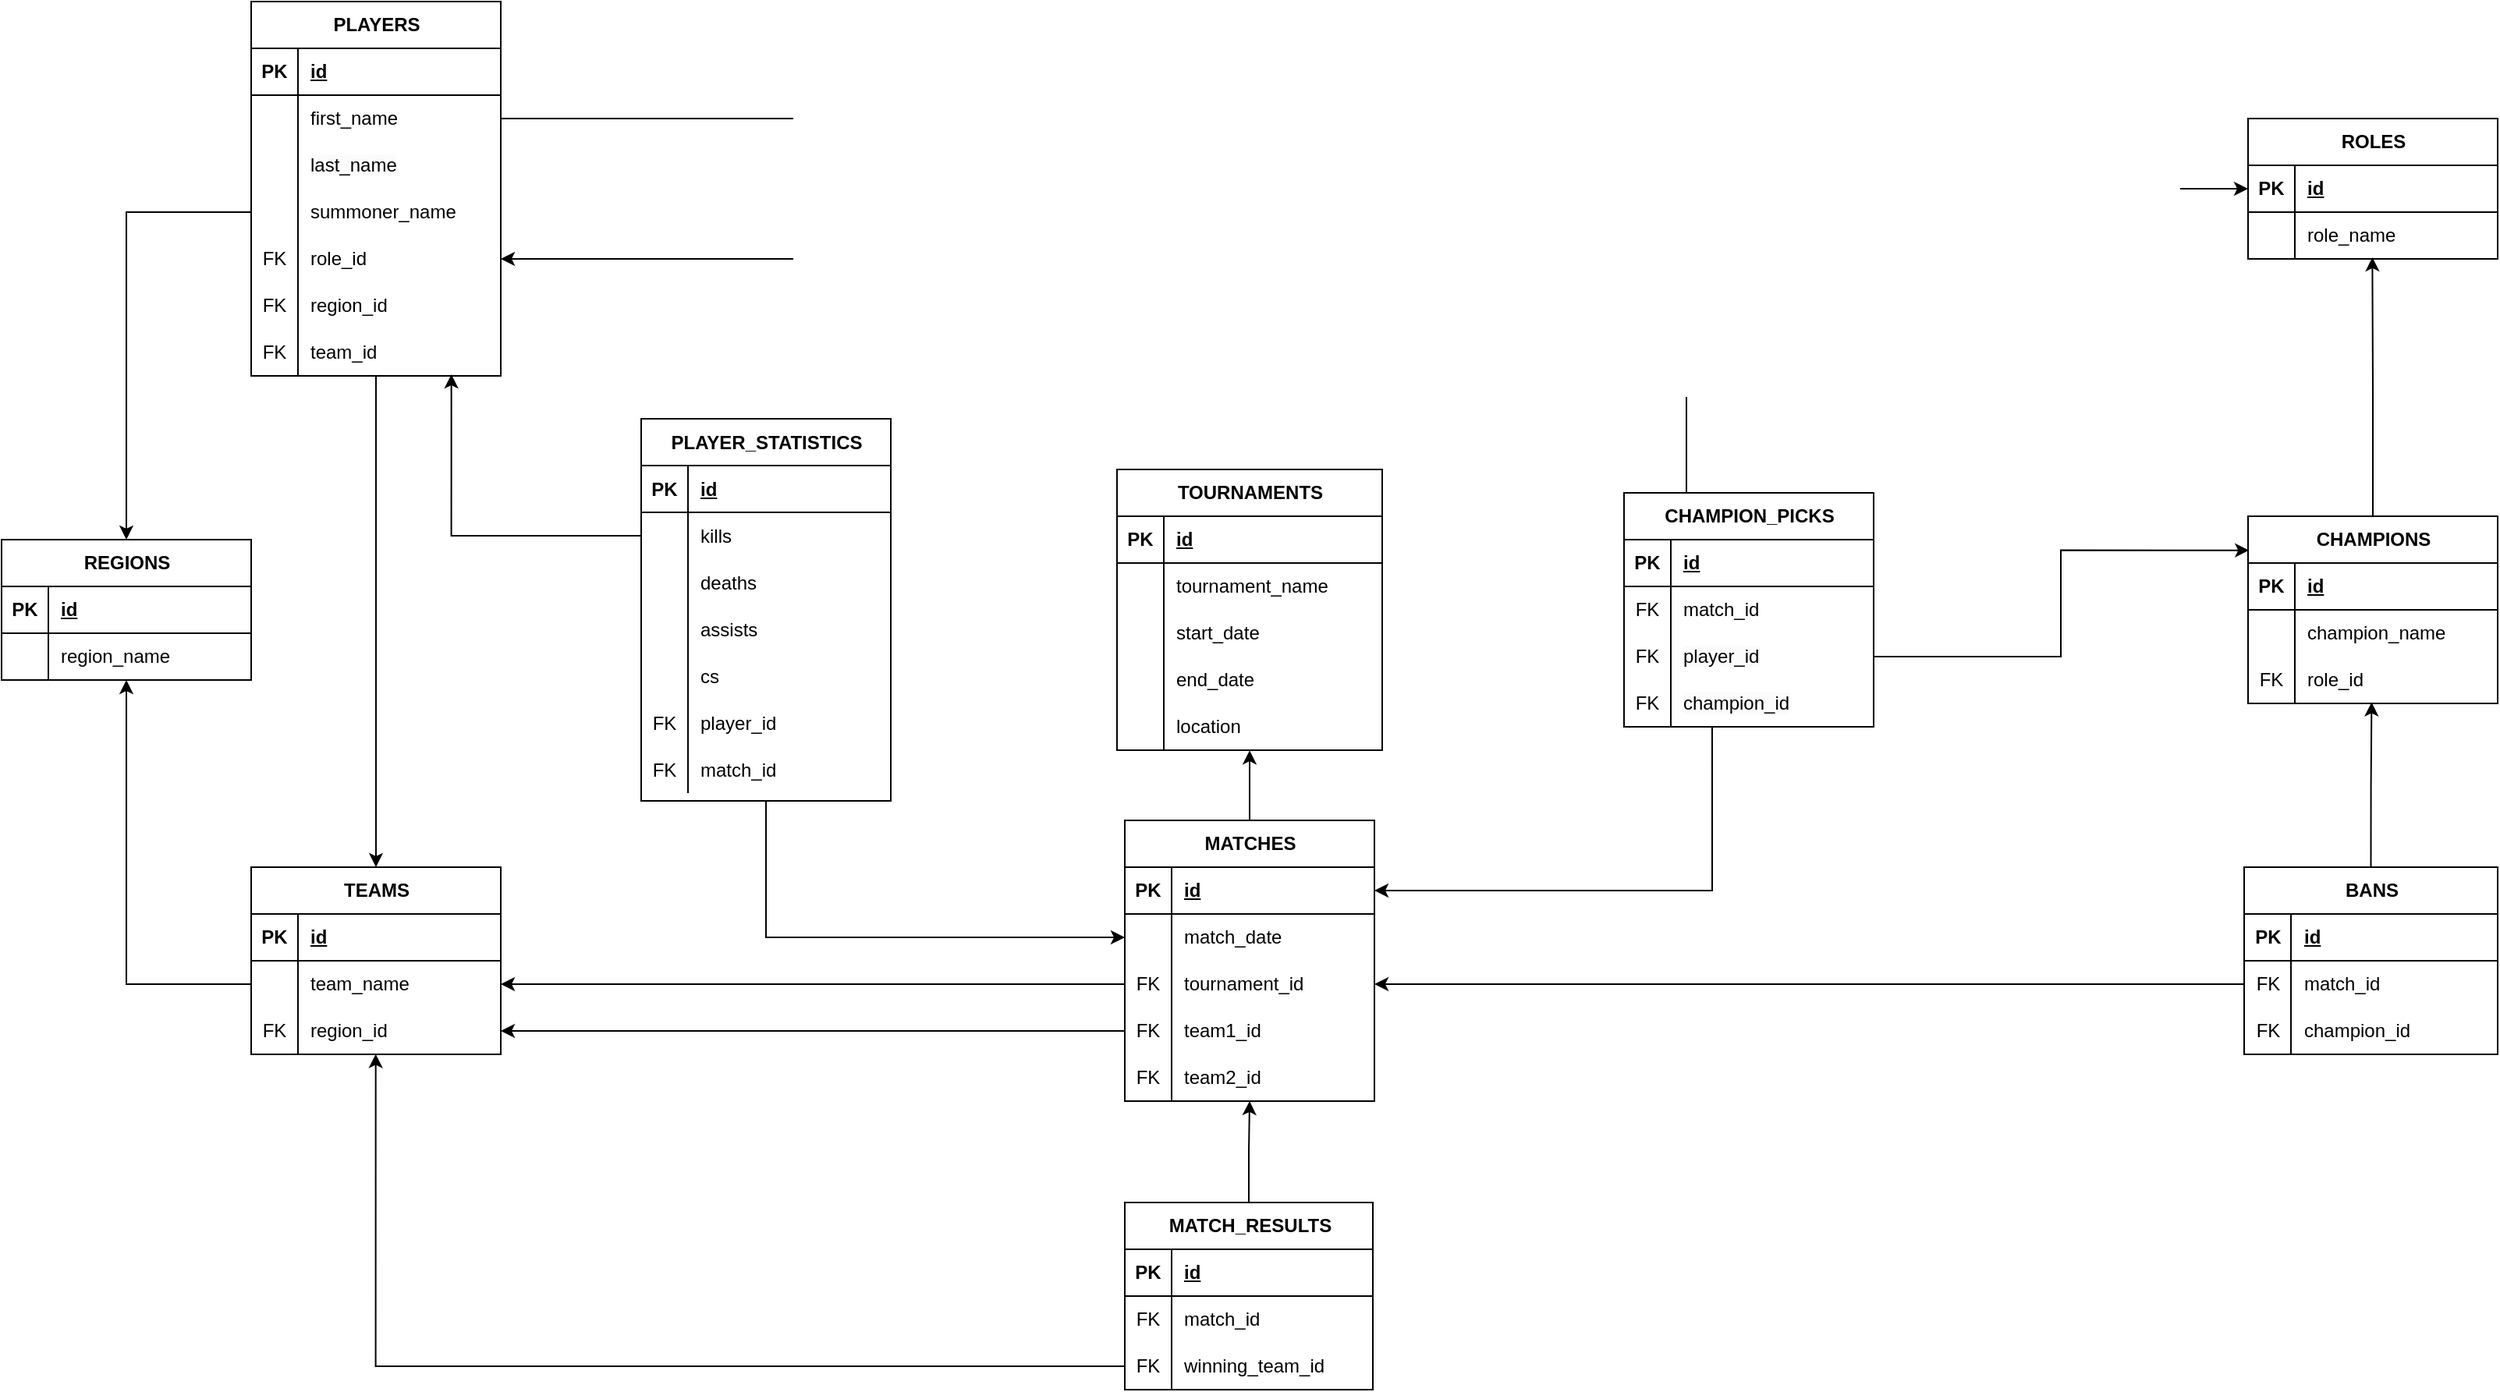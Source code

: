 <mxfile version="21.2.9" type="device">
  <diagram name="Page-1" id="AUbjxBH1onNNPFqOfO2X">
    <mxGraphModel dx="2483" dy="1061" grid="1" gridSize="10" guides="1" tooltips="1" connect="1" arrows="1" fold="1" page="1" pageScale="1" pageWidth="827" pageHeight="1169" math="0" shadow="0">
      <root>
        <mxCell id="0" />
        <mxCell id="1" parent="0" />
        <mxCell id="yuBzGMmvBg-UAy-q8jJ0-2" value="REGIONS" style="shape=table;startSize=30;container=1;collapsible=1;childLayout=tableLayout;fixedRows=1;rowLines=0;fontStyle=1;align=center;resizeLast=1;html=1;" parent="1" vertex="1">
          <mxGeometry x="-760" y="725" width="160" height="90" as="geometry" />
        </mxCell>
        <mxCell id="yuBzGMmvBg-UAy-q8jJ0-3" value="" style="shape=tableRow;horizontal=0;startSize=0;swimlaneHead=0;swimlaneBody=0;fillColor=none;collapsible=0;dropTarget=0;points=[[0,0.5],[1,0.5]];portConstraint=eastwest;top=0;left=0;right=0;bottom=1;" parent="yuBzGMmvBg-UAy-q8jJ0-2" vertex="1">
          <mxGeometry y="30" width="160" height="30" as="geometry" />
        </mxCell>
        <mxCell id="yuBzGMmvBg-UAy-q8jJ0-4" value="PK" style="shape=partialRectangle;connectable=0;fillColor=none;top=0;left=0;bottom=0;right=0;fontStyle=1;overflow=hidden;whiteSpace=wrap;html=1;" parent="yuBzGMmvBg-UAy-q8jJ0-3" vertex="1">
          <mxGeometry width="30" height="30" as="geometry">
            <mxRectangle width="30" height="30" as="alternateBounds" />
          </mxGeometry>
        </mxCell>
        <mxCell id="yuBzGMmvBg-UAy-q8jJ0-5" value="id" style="shape=partialRectangle;connectable=0;fillColor=none;top=0;left=0;bottom=0;right=0;align=left;spacingLeft=6;fontStyle=5;overflow=hidden;whiteSpace=wrap;html=1;" parent="yuBzGMmvBg-UAy-q8jJ0-3" vertex="1">
          <mxGeometry x="30" width="130" height="30" as="geometry">
            <mxRectangle width="130" height="30" as="alternateBounds" />
          </mxGeometry>
        </mxCell>
        <mxCell id="yuBzGMmvBg-UAy-q8jJ0-6" value="" style="shape=tableRow;horizontal=0;startSize=0;swimlaneHead=0;swimlaneBody=0;fillColor=none;collapsible=0;dropTarget=0;points=[[0,0.5],[1,0.5]];portConstraint=eastwest;top=0;left=0;right=0;bottom=0;" parent="yuBzGMmvBg-UAy-q8jJ0-2" vertex="1">
          <mxGeometry y="60" width="160" height="30" as="geometry" />
        </mxCell>
        <mxCell id="yuBzGMmvBg-UAy-q8jJ0-7" value="" style="shape=partialRectangle;connectable=0;fillColor=none;top=0;left=0;bottom=0;right=0;editable=1;overflow=hidden;whiteSpace=wrap;html=1;" parent="yuBzGMmvBg-UAy-q8jJ0-6" vertex="1">
          <mxGeometry width="30" height="30" as="geometry">
            <mxRectangle width="30" height="30" as="alternateBounds" />
          </mxGeometry>
        </mxCell>
        <mxCell id="yuBzGMmvBg-UAy-q8jJ0-8" value="region_name" style="shape=partialRectangle;connectable=0;fillColor=none;top=0;left=0;bottom=0;right=0;align=left;spacingLeft=6;overflow=hidden;whiteSpace=wrap;html=1;" parent="yuBzGMmvBg-UAy-q8jJ0-6" vertex="1">
          <mxGeometry x="30" width="130" height="30" as="geometry">
            <mxRectangle width="130" height="30" as="alternateBounds" />
          </mxGeometry>
        </mxCell>
        <mxCell id="yuBzGMmvBg-UAy-q8jJ0-15" value="TOURNAMENTS" style="shape=table;startSize=30;container=1;collapsible=1;childLayout=tableLayout;fixedRows=1;rowLines=0;fontStyle=1;align=center;resizeLast=1;html=1;" parent="1" vertex="1">
          <mxGeometry x="-45" y="680" width="170" height="180" as="geometry" />
        </mxCell>
        <mxCell id="yuBzGMmvBg-UAy-q8jJ0-16" value="" style="shape=tableRow;horizontal=0;startSize=0;swimlaneHead=0;swimlaneBody=0;fillColor=none;collapsible=0;dropTarget=0;points=[[0,0.5],[1,0.5]];portConstraint=eastwest;top=0;left=0;right=0;bottom=1;" parent="yuBzGMmvBg-UAy-q8jJ0-15" vertex="1">
          <mxGeometry y="30" width="170" height="30" as="geometry" />
        </mxCell>
        <mxCell id="yuBzGMmvBg-UAy-q8jJ0-17" value="PK" style="shape=partialRectangle;connectable=0;fillColor=none;top=0;left=0;bottom=0;right=0;fontStyle=1;overflow=hidden;whiteSpace=wrap;html=1;" parent="yuBzGMmvBg-UAy-q8jJ0-16" vertex="1">
          <mxGeometry width="30" height="30" as="geometry">
            <mxRectangle width="30" height="30" as="alternateBounds" />
          </mxGeometry>
        </mxCell>
        <mxCell id="yuBzGMmvBg-UAy-q8jJ0-18" value="id" style="shape=partialRectangle;connectable=0;fillColor=none;top=0;left=0;bottom=0;right=0;align=left;spacingLeft=6;fontStyle=5;overflow=hidden;whiteSpace=wrap;html=1;" parent="yuBzGMmvBg-UAy-q8jJ0-16" vertex="1">
          <mxGeometry x="30" width="140" height="30" as="geometry">
            <mxRectangle width="140" height="30" as="alternateBounds" />
          </mxGeometry>
        </mxCell>
        <mxCell id="yuBzGMmvBg-UAy-q8jJ0-19" value="" style="shape=tableRow;horizontal=0;startSize=0;swimlaneHead=0;swimlaneBody=0;fillColor=none;collapsible=0;dropTarget=0;points=[[0,0.5],[1,0.5]];portConstraint=eastwest;top=0;left=0;right=0;bottom=0;" parent="yuBzGMmvBg-UAy-q8jJ0-15" vertex="1">
          <mxGeometry y="60" width="170" height="30" as="geometry" />
        </mxCell>
        <mxCell id="yuBzGMmvBg-UAy-q8jJ0-20" value="" style="shape=partialRectangle;connectable=0;fillColor=none;top=0;left=0;bottom=0;right=0;editable=1;overflow=hidden;whiteSpace=wrap;html=1;" parent="yuBzGMmvBg-UAy-q8jJ0-19" vertex="1">
          <mxGeometry width="30" height="30" as="geometry">
            <mxRectangle width="30" height="30" as="alternateBounds" />
          </mxGeometry>
        </mxCell>
        <mxCell id="yuBzGMmvBg-UAy-q8jJ0-21" value="tournament_name" style="shape=partialRectangle;connectable=0;fillColor=none;top=0;left=0;bottom=0;right=0;align=left;spacingLeft=6;overflow=hidden;whiteSpace=wrap;html=1;" parent="yuBzGMmvBg-UAy-q8jJ0-19" vertex="1">
          <mxGeometry x="30" width="140" height="30" as="geometry">
            <mxRectangle width="140" height="30" as="alternateBounds" />
          </mxGeometry>
        </mxCell>
        <mxCell id="yuBzGMmvBg-UAy-q8jJ0-22" value="" style="shape=tableRow;horizontal=0;startSize=0;swimlaneHead=0;swimlaneBody=0;fillColor=none;collapsible=0;dropTarget=0;points=[[0,0.5],[1,0.5]];portConstraint=eastwest;top=0;left=0;right=0;bottom=0;" parent="yuBzGMmvBg-UAy-q8jJ0-15" vertex="1">
          <mxGeometry y="90" width="170" height="30" as="geometry" />
        </mxCell>
        <mxCell id="yuBzGMmvBg-UAy-q8jJ0-23" value="" style="shape=partialRectangle;connectable=0;fillColor=none;top=0;left=0;bottom=0;right=0;editable=1;overflow=hidden;whiteSpace=wrap;html=1;" parent="yuBzGMmvBg-UAy-q8jJ0-22" vertex="1">
          <mxGeometry width="30" height="30" as="geometry">
            <mxRectangle width="30" height="30" as="alternateBounds" />
          </mxGeometry>
        </mxCell>
        <mxCell id="yuBzGMmvBg-UAy-q8jJ0-24" value="start_date" style="shape=partialRectangle;connectable=0;fillColor=none;top=0;left=0;bottom=0;right=0;align=left;spacingLeft=6;overflow=hidden;whiteSpace=wrap;html=1;" parent="yuBzGMmvBg-UAy-q8jJ0-22" vertex="1">
          <mxGeometry x="30" width="140" height="30" as="geometry">
            <mxRectangle width="140" height="30" as="alternateBounds" />
          </mxGeometry>
        </mxCell>
        <mxCell id="yuBzGMmvBg-UAy-q8jJ0-25" value="" style="shape=tableRow;horizontal=0;startSize=0;swimlaneHead=0;swimlaneBody=0;fillColor=none;collapsible=0;dropTarget=0;points=[[0,0.5],[1,0.5]];portConstraint=eastwest;top=0;left=0;right=0;bottom=0;" parent="yuBzGMmvBg-UAy-q8jJ0-15" vertex="1">
          <mxGeometry y="120" width="170" height="30" as="geometry" />
        </mxCell>
        <mxCell id="yuBzGMmvBg-UAy-q8jJ0-26" value="" style="shape=partialRectangle;connectable=0;fillColor=none;top=0;left=0;bottom=0;right=0;editable=1;overflow=hidden;whiteSpace=wrap;html=1;" parent="yuBzGMmvBg-UAy-q8jJ0-25" vertex="1">
          <mxGeometry width="30" height="30" as="geometry">
            <mxRectangle width="30" height="30" as="alternateBounds" />
          </mxGeometry>
        </mxCell>
        <mxCell id="yuBzGMmvBg-UAy-q8jJ0-27" value="end_date" style="shape=partialRectangle;connectable=0;fillColor=none;top=0;left=0;bottom=0;right=0;align=left;spacingLeft=6;overflow=hidden;whiteSpace=wrap;html=1;" parent="yuBzGMmvBg-UAy-q8jJ0-25" vertex="1">
          <mxGeometry x="30" width="140" height="30" as="geometry">
            <mxRectangle width="140" height="30" as="alternateBounds" />
          </mxGeometry>
        </mxCell>
        <mxCell id="yuBzGMmvBg-UAy-q8jJ0-80" value="" style="shape=tableRow;horizontal=0;startSize=0;swimlaneHead=0;swimlaneBody=0;fillColor=none;collapsible=0;dropTarget=0;points=[[0,0.5],[1,0.5]];portConstraint=eastwest;top=0;left=0;right=0;bottom=0;" parent="yuBzGMmvBg-UAy-q8jJ0-15" vertex="1">
          <mxGeometry y="150" width="170" height="30" as="geometry" />
        </mxCell>
        <mxCell id="yuBzGMmvBg-UAy-q8jJ0-81" value="" style="shape=partialRectangle;connectable=0;fillColor=none;top=0;left=0;bottom=0;right=0;editable=1;overflow=hidden;whiteSpace=wrap;html=1;" parent="yuBzGMmvBg-UAy-q8jJ0-80" vertex="1">
          <mxGeometry width="30" height="30" as="geometry">
            <mxRectangle width="30" height="30" as="alternateBounds" />
          </mxGeometry>
        </mxCell>
        <mxCell id="yuBzGMmvBg-UAy-q8jJ0-82" value="location" style="shape=partialRectangle;connectable=0;fillColor=none;top=0;left=0;bottom=0;right=0;align=left;spacingLeft=6;overflow=hidden;whiteSpace=wrap;html=1;" parent="yuBzGMmvBg-UAy-q8jJ0-80" vertex="1">
          <mxGeometry x="30" width="140" height="30" as="geometry">
            <mxRectangle width="140" height="30" as="alternateBounds" />
          </mxGeometry>
        </mxCell>
        <mxCell id="yuBzGMmvBg-UAy-q8jJ0-96" value="ROLES" style="shape=table;startSize=30;container=1;collapsible=1;childLayout=tableLayout;fixedRows=1;rowLines=0;fontStyle=1;align=center;resizeLast=1;html=1;" parent="1" vertex="1">
          <mxGeometry x="680" y="455" width="160" height="90" as="geometry" />
        </mxCell>
        <mxCell id="yuBzGMmvBg-UAy-q8jJ0-97" value="" style="shape=tableRow;horizontal=0;startSize=0;swimlaneHead=0;swimlaneBody=0;fillColor=none;collapsible=0;dropTarget=0;points=[[0,0.5],[1,0.5]];portConstraint=eastwest;top=0;left=0;right=0;bottom=1;" parent="yuBzGMmvBg-UAy-q8jJ0-96" vertex="1">
          <mxGeometry y="30" width="160" height="30" as="geometry" />
        </mxCell>
        <mxCell id="yuBzGMmvBg-UAy-q8jJ0-98" value="PK" style="shape=partialRectangle;connectable=0;fillColor=none;top=0;left=0;bottom=0;right=0;fontStyle=1;overflow=hidden;whiteSpace=wrap;html=1;" parent="yuBzGMmvBg-UAy-q8jJ0-97" vertex="1">
          <mxGeometry width="30" height="30" as="geometry">
            <mxRectangle width="30" height="30" as="alternateBounds" />
          </mxGeometry>
        </mxCell>
        <mxCell id="yuBzGMmvBg-UAy-q8jJ0-99" value="id" style="shape=partialRectangle;connectable=0;fillColor=none;top=0;left=0;bottom=0;right=0;align=left;spacingLeft=6;fontStyle=5;overflow=hidden;whiteSpace=wrap;html=1;" parent="yuBzGMmvBg-UAy-q8jJ0-97" vertex="1">
          <mxGeometry x="30" width="130" height="30" as="geometry">
            <mxRectangle width="130" height="30" as="alternateBounds" />
          </mxGeometry>
        </mxCell>
        <mxCell id="yuBzGMmvBg-UAy-q8jJ0-100" value="" style="shape=tableRow;horizontal=0;startSize=0;swimlaneHead=0;swimlaneBody=0;fillColor=none;collapsible=0;dropTarget=0;points=[[0,0.5],[1,0.5]];portConstraint=eastwest;top=0;left=0;right=0;bottom=0;" parent="yuBzGMmvBg-UAy-q8jJ0-96" vertex="1">
          <mxGeometry y="60" width="160" height="30" as="geometry" />
        </mxCell>
        <mxCell id="yuBzGMmvBg-UAy-q8jJ0-101" value="" style="shape=partialRectangle;connectable=0;fillColor=none;top=0;left=0;bottom=0;right=0;editable=1;overflow=hidden;whiteSpace=wrap;html=1;" parent="yuBzGMmvBg-UAy-q8jJ0-100" vertex="1">
          <mxGeometry width="30" height="30" as="geometry">
            <mxRectangle width="30" height="30" as="alternateBounds" />
          </mxGeometry>
        </mxCell>
        <mxCell id="yuBzGMmvBg-UAy-q8jJ0-102" value="role_name" style="shape=partialRectangle;connectable=0;fillColor=none;top=0;left=0;bottom=0;right=0;align=left;spacingLeft=6;overflow=hidden;whiteSpace=wrap;html=1;" parent="yuBzGMmvBg-UAy-q8jJ0-100" vertex="1">
          <mxGeometry x="30" width="130" height="30" as="geometry">
            <mxRectangle width="130" height="30" as="alternateBounds" />
          </mxGeometry>
        </mxCell>
        <mxCell id="yuBzGMmvBg-UAy-q8jJ0-109" value="TEAMS" style="shape=table;startSize=30;container=1;collapsible=1;childLayout=tableLayout;fixedRows=1;rowLines=0;fontStyle=1;align=center;resizeLast=1;html=1;" parent="1" vertex="1">
          <mxGeometry x="-600" y="935" width="160" height="120" as="geometry" />
        </mxCell>
        <mxCell id="yuBzGMmvBg-UAy-q8jJ0-110" value="" style="shape=tableRow;horizontal=0;startSize=0;swimlaneHead=0;swimlaneBody=0;fillColor=none;collapsible=0;dropTarget=0;points=[[0,0.5],[1,0.5]];portConstraint=eastwest;top=0;left=0;right=0;bottom=1;" parent="yuBzGMmvBg-UAy-q8jJ0-109" vertex="1">
          <mxGeometry y="30" width="160" height="30" as="geometry" />
        </mxCell>
        <mxCell id="yuBzGMmvBg-UAy-q8jJ0-111" value="PK" style="shape=partialRectangle;connectable=0;fillColor=none;top=0;left=0;bottom=0;right=0;fontStyle=1;overflow=hidden;whiteSpace=wrap;html=1;" parent="yuBzGMmvBg-UAy-q8jJ0-110" vertex="1">
          <mxGeometry width="30" height="30" as="geometry">
            <mxRectangle width="30" height="30" as="alternateBounds" />
          </mxGeometry>
        </mxCell>
        <mxCell id="yuBzGMmvBg-UAy-q8jJ0-112" value="id" style="shape=partialRectangle;connectable=0;fillColor=none;top=0;left=0;bottom=0;right=0;align=left;spacingLeft=6;fontStyle=5;overflow=hidden;whiteSpace=wrap;html=1;" parent="yuBzGMmvBg-UAy-q8jJ0-110" vertex="1">
          <mxGeometry x="30" width="130" height="30" as="geometry">
            <mxRectangle width="130" height="30" as="alternateBounds" />
          </mxGeometry>
        </mxCell>
        <mxCell id="yuBzGMmvBg-UAy-q8jJ0-113" value="" style="shape=tableRow;horizontal=0;startSize=0;swimlaneHead=0;swimlaneBody=0;fillColor=none;collapsible=0;dropTarget=0;points=[[0,0.5],[1,0.5]];portConstraint=eastwest;top=0;left=0;right=0;bottom=0;" parent="yuBzGMmvBg-UAy-q8jJ0-109" vertex="1">
          <mxGeometry y="60" width="160" height="30" as="geometry" />
        </mxCell>
        <mxCell id="yuBzGMmvBg-UAy-q8jJ0-114" value="" style="shape=partialRectangle;connectable=0;fillColor=none;top=0;left=0;bottom=0;right=0;editable=1;overflow=hidden;whiteSpace=wrap;html=1;" parent="yuBzGMmvBg-UAy-q8jJ0-113" vertex="1">
          <mxGeometry width="30" height="30" as="geometry">
            <mxRectangle width="30" height="30" as="alternateBounds" />
          </mxGeometry>
        </mxCell>
        <mxCell id="yuBzGMmvBg-UAy-q8jJ0-115" value="team_name" style="shape=partialRectangle;connectable=0;fillColor=none;top=0;left=0;bottom=0;right=0;align=left;spacingLeft=6;overflow=hidden;whiteSpace=wrap;html=1;" parent="yuBzGMmvBg-UAy-q8jJ0-113" vertex="1">
          <mxGeometry x="30" width="130" height="30" as="geometry">
            <mxRectangle width="130" height="30" as="alternateBounds" />
          </mxGeometry>
        </mxCell>
        <mxCell id="yuBzGMmvBg-UAy-q8jJ0-116" value="" style="shape=tableRow;horizontal=0;startSize=0;swimlaneHead=0;swimlaneBody=0;fillColor=none;collapsible=0;dropTarget=0;points=[[0,0.5],[1,0.5]];portConstraint=eastwest;top=0;left=0;right=0;bottom=0;" parent="yuBzGMmvBg-UAy-q8jJ0-109" vertex="1">
          <mxGeometry y="90" width="160" height="30" as="geometry" />
        </mxCell>
        <mxCell id="yuBzGMmvBg-UAy-q8jJ0-117" value="FK" style="shape=partialRectangle;connectable=0;fillColor=none;top=0;left=0;bottom=0;right=0;editable=1;overflow=hidden;whiteSpace=wrap;html=1;" parent="yuBzGMmvBg-UAy-q8jJ0-116" vertex="1">
          <mxGeometry width="30" height="30" as="geometry">
            <mxRectangle width="30" height="30" as="alternateBounds" />
          </mxGeometry>
        </mxCell>
        <mxCell id="yuBzGMmvBg-UAy-q8jJ0-118" value="region_id" style="shape=partialRectangle;connectable=0;fillColor=none;top=0;left=0;bottom=0;right=0;align=left;spacingLeft=6;overflow=hidden;whiteSpace=wrap;html=1;" parent="yuBzGMmvBg-UAy-q8jJ0-116" vertex="1">
          <mxGeometry x="30" width="130" height="30" as="geometry">
            <mxRectangle width="130" height="30" as="alternateBounds" />
          </mxGeometry>
        </mxCell>
        <mxCell id="cZh4f0zUdOpUHVGnT7i0-29" style="edgeStyle=orthogonalEdgeStyle;rounded=0;orthogonalLoop=1;jettySize=auto;html=1;exitX=0.5;exitY=0;exitDx=0;exitDy=0;entryX=0.5;entryY=1.004;entryDx=0;entryDy=0;entryPerimeter=0;" edge="1" parent="1" source="yuBzGMmvBg-UAy-q8jJ0-122" target="yuBzGMmvBg-UAy-q8jJ0-80">
          <mxGeometry relative="1" as="geometry" />
        </mxCell>
        <mxCell id="yuBzGMmvBg-UAy-q8jJ0-122" value="MATCHES" style="shape=table;startSize=30;container=1;collapsible=1;childLayout=tableLayout;fixedRows=1;rowLines=0;fontStyle=1;align=center;resizeLast=1;html=1;" parent="1" vertex="1">
          <mxGeometry x="-40" y="905" width="160" height="180" as="geometry" />
        </mxCell>
        <mxCell id="yuBzGMmvBg-UAy-q8jJ0-123" value="" style="shape=tableRow;horizontal=0;startSize=0;swimlaneHead=0;swimlaneBody=0;fillColor=none;collapsible=0;dropTarget=0;points=[[0,0.5],[1,0.5]];portConstraint=eastwest;top=0;left=0;right=0;bottom=1;" parent="yuBzGMmvBg-UAy-q8jJ0-122" vertex="1">
          <mxGeometry y="30" width="160" height="30" as="geometry" />
        </mxCell>
        <mxCell id="yuBzGMmvBg-UAy-q8jJ0-124" value="PK" style="shape=partialRectangle;connectable=0;fillColor=none;top=0;left=0;bottom=0;right=0;fontStyle=1;overflow=hidden;whiteSpace=wrap;html=1;" parent="yuBzGMmvBg-UAy-q8jJ0-123" vertex="1">
          <mxGeometry width="30" height="30" as="geometry">
            <mxRectangle width="30" height="30" as="alternateBounds" />
          </mxGeometry>
        </mxCell>
        <mxCell id="yuBzGMmvBg-UAy-q8jJ0-125" value="id" style="shape=partialRectangle;connectable=0;fillColor=none;top=0;left=0;bottom=0;right=0;align=left;spacingLeft=6;fontStyle=5;overflow=hidden;whiteSpace=wrap;html=1;" parent="yuBzGMmvBg-UAy-q8jJ0-123" vertex="1">
          <mxGeometry x="30" width="130" height="30" as="geometry">
            <mxRectangle width="130" height="30" as="alternateBounds" />
          </mxGeometry>
        </mxCell>
        <mxCell id="yuBzGMmvBg-UAy-q8jJ0-126" value="" style="shape=tableRow;horizontal=0;startSize=0;swimlaneHead=0;swimlaneBody=0;fillColor=none;collapsible=0;dropTarget=0;points=[[0,0.5],[1,0.5]];portConstraint=eastwest;top=0;left=0;right=0;bottom=0;" parent="yuBzGMmvBg-UAy-q8jJ0-122" vertex="1">
          <mxGeometry y="60" width="160" height="30" as="geometry" />
        </mxCell>
        <mxCell id="yuBzGMmvBg-UAy-q8jJ0-127" value="" style="shape=partialRectangle;connectable=0;fillColor=none;top=0;left=0;bottom=0;right=0;editable=1;overflow=hidden;whiteSpace=wrap;html=1;" parent="yuBzGMmvBg-UAy-q8jJ0-126" vertex="1">
          <mxGeometry width="30" height="30" as="geometry">
            <mxRectangle width="30" height="30" as="alternateBounds" />
          </mxGeometry>
        </mxCell>
        <mxCell id="yuBzGMmvBg-UAy-q8jJ0-128" value="match_date" style="shape=partialRectangle;connectable=0;fillColor=none;top=0;left=0;bottom=0;right=0;align=left;spacingLeft=6;overflow=hidden;whiteSpace=wrap;html=1;" parent="yuBzGMmvBg-UAy-q8jJ0-126" vertex="1">
          <mxGeometry x="30" width="130" height="30" as="geometry">
            <mxRectangle width="130" height="30" as="alternateBounds" />
          </mxGeometry>
        </mxCell>
        <mxCell id="yuBzGMmvBg-UAy-q8jJ0-129" value="" style="shape=tableRow;horizontal=0;startSize=0;swimlaneHead=0;swimlaneBody=0;fillColor=none;collapsible=0;dropTarget=0;points=[[0,0.5],[1,0.5]];portConstraint=eastwest;top=0;left=0;right=0;bottom=0;" parent="yuBzGMmvBg-UAy-q8jJ0-122" vertex="1">
          <mxGeometry y="90" width="160" height="30" as="geometry" />
        </mxCell>
        <mxCell id="yuBzGMmvBg-UAy-q8jJ0-130" value="FK" style="shape=partialRectangle;connectable=0;fillColor=none;top=0;left=0;bottom=0;right=0;editable=1;overflow=hidden;whiteSpace=wrap;html=1;" parent="yuBzGMmvBg-UAy-q8jJ0-129" vertex="1">
          <mxGeometry width="30" height="30" as="geometry">
            <mxRectangle width="30" height="30" as="alternateBounds" />
          </mxGeometry>
        </mxCell>
        <mxCell id="yuBzGMmvBg-UAy-q8jJ0-131" value="tournament_id" style="shape=partialRectangle;connectable=0;fillColor=none;top=0;left=0;bottom=0;right=0;align=left;spacingLeft=6;overflow=hidden;whiteSpace=wrap;html=1;" parent="yuBzGMmvBg-UAy-q8jJ0-129" vertex="1">
          <mxGeometry x="30" width="130" height="30" as="geometry">
            <mxRectangle width="130" height="30" as="alternateBounds" />
          </mxGeometry>
        </mxCell>
        <mxCell id="yuBzGMmvBg-UAy-q8jJ0-132" value="" style="shape=tableRow;horizontal=0;startSize=0;swimlaneHead=0;swimlaneBody=0;fillColor=none;collapsible=0;dropTarget=0;points=[[0,0.5],[1,0.5]];portConstraint=eastwest;top=0;left=0;right=0;bottom=0;" parent="yuBzGMmvBg-UAy-q8jJ0-122" vertex="1">
          <mxGeometry y="120" width="160" height="30" as="geometry" />
        </mxCell>
        <mxCell id="yuBzGMmvBg-UAy-q8jJ0-133" value="FK" style="shape=partialRectangle;connectable=0;fillColor=none;top=0;left=0;bottom=0;right=0;editable=1;overflow=hidden;whiteSpace=wrap;html=1;" parent="yuBzGMmvBg-UAy-q8jJ0-132" vertex="1">
          <mxGeometry width="30" height="30" as="geometry">
            <mxRectangle width="30" height="30" as="alternateBounds" />
          </mxGeometry>
        </mxCell>
        <mxCell id="yuBzGMmvBg-UAy-q8jJ0-134" value="team1_id" style="shape=partialRectangle;connectable=0;fillColor=none;top=0;left=0;bottom=0;right=0;align=left;spacingLeft=6;overflow=hidden;whiteSpace=wrap;html=1;" parent="yuBzGMmvBg-UAy-q8jJ0-132" vertex="1">
          <mxGeometry x="30" width="130" height="30" as="geometry">
            <mxRectangle width="130" height="30" as="alternateBounds" />
          </mxGeometry>
        </mxCell>
        <mxCell id="yuBzGMmvBg-UAy-q8jJ0-141" value="" style="shape=tableRow;horizontal=0;startSize=0;swimlaneHead=0;swimlaneBody=0;fillColor=none;collapsible=0;dropTarget=0;points=[[0,0.5],[1,0.5]];portConstraint=eastwest;top=0;left=0;right=0;bottom=0;" parent="yuBzGMmvBg-UAy-q8jJ0-122" vertex="1">
          <mxGeometry y="150" width="160" height="30" as="geometry" />
        </mxCell>
        <mxCell id="yuBzGMmvBg-UAy-q8jJ0-142" value="FK" style="shape=partialRectangle;connectable=0;fillColor=none;top=0;left=0;bottom=0;right=0;editable=1;overflow=hidden;whiteSpace=wrap;html=1;" parent="yuBzGMmvBg-UAy-q8jJ0-141" vertex="1">
          <mxGeometry width="30" height="30" as="geometry">
            <mxRectangle width="30" height="30" as="alternateBounds" />
          </mxGeometry>
        </mxCell>
        <mxCell id="yuBzGMmvBg-UAy-q8jJ0-143" value="team2_id" style="shape=partialRectangle;connectable=0;fillColor=none;top=0;left=0;bottom=0;right=0;align=left;spacingLeft=6;overflow=hidden;whiteSpace=wrap;html=1;" parent="yuBzGMmvBg-UAy-q8jJ0-141" vertex="1">
          <mxGeometry x="30" width="130" height="30" as="geometry">
            <mxRectangle width="130" height="30" as="alternateBounds" />
          </mxGeometry>
        </mxCell>
        <mxCell id="cZh4f0zUdOpUHVGnT7i0-24" style="edgeStyle=orthogonalEdgeStyle;rounded=0;orthogonalLoop=1;jettySize=auto;html=1;exitX=0.5;exitY=1;exitDx=0;exitDy=0;entryX=0.5;entryY=0;entryDx=0;entryDy=0;" edge="1" parent="1" source="yuBzGMmvBg-UAy-q8jJ0-144" target="yuBzGMmvBg-UAy-q8jJ0-109">
          <mxGeometry relative="1" as="geometry" />
        </mxCell>
        <mxCell id="yuBzGMmvBg-UAy-q8jJ0-144" value="PLAYERS" style="shape=table;startSize=30;container=1;collapsible=1;childLayout=tableLayout;fixedRows=1;rowLines=0;fontStyle=1;align=center;resizeLast=1;html=1;" parent="1" vertex="1">
          <mxGeometry x="-600" y="380" width="160" height="240" as="geometry" />
        </mxCell>
        <mxCell id="yuBzGMmvBg-UAy-q8jJ0-145" value="" style="shape=tableRow;horizontal=0;startSize=0;swimlaneHead=0;swimlaneBody=0;fillColor=none;collapsible=0;dropTarget=0;points=[[0,0.5],[1,0.5]];portConstraint=eastwest;top=0;left=0;right=0;bottom=1;" parent="yuBzGMmvBg-UAy-q8jJ0-144" vertex="1">
          <mxGeometry y="30" width="160" height="30" as="geometry" />
        </mxCell>
        <mxCell id="yuBzGMmvBg-UAy-q8jJ0-146" value="PK" style="shape=partialRectangle;connectable=0;fillColor=none;top=0;left=0;bottom=0;right=0;fontStyle=1;overflow=hidden;whiteSpace=wrap;html=1;" parent="yuBzGMmvBg-UAy-q8jJ0-145" vertex="1">
          <mxGeometry width="30" height="30" as="geometry">
            <mxRectangle width="30" height="30" as="alternateBounds" />
          </mxGeometry>
        </mxCell>
        <mxCell id="yuBzGMmvBg-UAy-q8jJ0-147" value="id" style="shape=partialRectangle;connectable=0;fillColor=none;top=0;left=0;bottom=0;right=0;align=left;spacingLeft=6;fontStyle=5;overflow=hidden;whiteSpace=wrap;html=1;" parent="yuBzGMmvBg-UAy-q8jJ0-145" vertex="1">
          <mxGeometry x="30" width="130" height="30" as="geometry">
            <mxRectangle width="130" height="30" as="alternateBounds" />
          </mxGeometry>
        </mxCell>
        <mxCell id="yuBzGMmvBg-UAy-q8jJ0-148" value="" style="shape=tableRow;horizontal=0;startSize=0;swimlaneHead=0;swimlaneBody=0;fillColor=none;collapsible=0;dropTarget=0;points=[[0,0.5],[1,0.5]];portConstraint=eastwest;top=0;left=0;right=0;bottom=0;" parent="yuBzGMmvBg-UAy-q8jJ0-144" vertex="1">
          <mxGeometry y="60" width="160" height="30" as="geometry" />
        </mxCell>
        <mxCell id="yuBzGMmvBg-UAy-q8jJ0-149" value="" style="shape=partialRectangle;connectable=0;fillColor=none;top=0;left=0;bottom=0;right=0;editable=1;overflow=hidden;whiteSpace=wrap;html=1;" parent="yuBzGMmvBg-UAy-q8jJ0-148" vertex="1">
          <mxGeometry width="30" height="30" as="geometry">
            <mxRectangle width="30" height="30" as="alternateBounds" />
          </mxGeometry>
        </mxCell>
        <mxCell id="yuBzGMmvBg-UAy-q8jJ0-150" value="first_name" style="shape=partialRectangle;connectable=0;fillColor=none;top=0;left=0;bottom=0;right=0;align=left;spacingLeft=6;overflow=hidden;whiteSpace=wrap;html=1;" parent="yuBzGMmvBg-UAy-q8jJ0-148" vertex="1">
          <mxGeometry x="30" width="130" height="30" as="geometry">
            <mxRectangle width="130" height="30" as="alternateBounds" />
          </mxGeometry>
        </mxCell>
        <mxCell id="yuBzGMmvBg-UAy-q8jJ0-151" value="" style="shape=tableRow;horizontal=0;startSize=0;swimlaneHead=0;swimlaneBody=0;fillColor=none;collapsible=0;dropTarget=0;points=[[0,0.5],[1,0.5]];portConstraint=eastwest;top=0;left=0;right=0;bottom=0;" parent="yuBzGMmvBg-UAy-q8jJ0-144" vertex="1">
          <mxGeometry y="90" width="160" height="30" as="geometry" />
        </mxCell>
        <mxCell id="yuBzGMmvBg-UAy-q8jJ0-152" value="" style="shape=partialRectangle;connectable=0;fillColor=none;top=0;left=0;bottom=0;right=0;editable=1;overflow=hidden;whiteSpace=wrap;html=1;" parent="yuBzGMmvBg-UAy-q8jJ0-151" vertex="1">
          <mxGeometry width="30" height="30" as="geometry">
            <mxRectangle width="30" height="30" as="alternateBounds" />
          </mxGeometry>
        </mxCell>
        <mxCell id="yuBzGMmvBg-UAy-q8jJ0-153" value="&lt;span style=&quot;color: rgb(0, 0, 0); font-family: Helvetica; font-size: 12px; font-style: normal; font-variant-ligatures: normal; font-variant-caps: normal; font-weight: 400; letter-spacing: normal; orphans: 2; text-align: left; text-indent: 0px; text-transform: none; widows: 2; word-spacing: 0px; -webkit-text-stroke-width: 0px; background-color: rgb(251, 251, 251); text-decoration-thickness: initial; text-decoration-style: initial; text-decoration-color: initial; float: none; display: inline !important;&quot;&gt;last_name&lt;/span&gt;" style="shape=partialRectangle;connectable=0;fillColor=none;top=0;left=0;bottom=0;right=0;align=left;spacingLeft=6;overflow=hidden;whiteSpace=wrap;html=1;" parent="yuBzGMmvBg-UAy-q8jJ0-151" vertex="1">
          <mxGeometry x="30" width="130" height="30" as="geometry">
            <mxRectangle width="130" height="30" as="alternateBounds" />
          </mxGeometry>
        </mxCell>
        <mxCell id="yuBzGMmvBg-UAy-q8jJ0-154" value="" style="shape=tableRow;horizontal=0;startSize=0;swimlaneHead=0;swimlaneBody=0;fillColor=none;collapsible=0;dropTarget=0;points=[[0,0.5],[1,0.5]];portConstraint=eastwest;top=0;left=0;right=0;bottom=0;" parent="yuBzGMmvBg-UAy-q8jJ0-144" vertex="1">
          <mxGeometry y="120" width="160" height="30" as="geometry" />
        </mxCell>
        <mxCell id="yuBzGMmvBg-UAy-q8jJ0-155" value="" style="shape=partialRectangle;connectable=0;fillColor=none;top=0;left=0;bottom=0;right=0;editable=1;overflow=hidden;whiteSpace=wrap;html=1;" parent="yuBzGMmvBg-UAy-q8jJ0-154" vertex="1">
          <mxGeometry width="30" height="30" as="geometry">
            <mxRectangle width="30" height="30" as="alternateBounds" />
          </mxGeometry>
        </mxCell>
        <mxCell id="yuBzGMmvBg-UAy-q8jJ0-156" value="summoner_name" style="shape=partialRectangle;connectable=0;fillColor=none;top=0;left=0;bottom=0;right=0;align=left;spacingLeft=6;overflow=hidden;whiteSpace=wrap;html=1;" parent="yuBzGMmvBg-UAy-q8jJ0-154" vertex="1">
          <mxGeometry x="30" width="130" height="30" as="geometry">
            <mxRectangle width="130" height="30" as="alternateBounds" />
          </mxGeometry>
        </mxCell>
        <mxCell id="yuBzGMmvBg-UAy-q8jJ0-157" value="" style="shape=tableRow;horizontal=0;startSize=0;swimlaneHead=0;swimlaneBody=0;fillColor=none;collapsible=0;dropTarget=0;points=[[0,0.5],[1,0.5]];portConstraint=eastwest;top=0;left=0;right=0;bottom=0;" parent="yuBzGMmvBg-UAy-q8jJ0-144" vertex="1">
          <mxGeometry y="150" width="160" height="30" as="geometry" />
        </mxCell>
        <mxCell id="yuBzGMmvBg-UAy-q8jJ0-158" value="FK" style="shape=partialRectangle;connectable=0;fillColor=none;top=0;left=0;bottom=0;right=0;editable=1;overflow=hidden;whiteSpace=wrap;html=1;" parent="yuBzGMmvBg-UAy-q8jJ0-157" vertex="1">
          <mxGeometry width="30" height="30" as="geometry">
            <mxRectangle width="30" height="30" as="alternateBounds" />
          </mxGeometry>
        </mxCell>
        <mxCell id="yuBzGMmvBg-UAy-q8jJ0-159" value="role_id" style="shape=partialRectangle;connectable=0;fillColor=none;top=0;left=0;bottom=0;right=0;align=left;spacingLeft=6;overflow=hidden;whiteSpace=wrap;html=1;" parent="yuBzGMmvBg-UAy-q8jJ0-157" vertex="1">
          <mxGeometry x="30" width="130" height="30" as="geometry">
            <mxRectangle width="130" height="30" as="alternateBounds" />
          </mxGeometry>
        </mxCell>
        <mxCell id="yuBzGMmvBg-UAy-q8jJ0-160" value="" style="shape=tableRow;horizontal=0;startSize=0;swimlaneHead=0;swimlaneBody=0;fillColor=none;collapsible=0;dropTarget=0;points=[[0,0.5],[1,0.5]];portConstraint=eastwest;top=0;left=0;right=0;bottom=0;" parent="yuBzGMmvBg-UAy-q8jJ0-144" vertex="1">
          <mxGeometry y="180" width="160" height="30" as="geometry" />
        </mxCell>
        <mxCell id="yuBzGMmvBg-UAy-q8jJ0-161" value="FK" style="shape=partialRectangle;connectable=0;fillColor=none;top=0;left=0;bottom=0;right=0;editable=1;overflow=hidden;whiteSpace=wrap;html=1;" parent="yuBzGMmvBg-UAy-q8jJ0-160" vertex="1">
          <mxGeometry width="30" height="30" as="geometry">
            <mxRectangle width="30" height="30" as="alternateBounds" />
          </mxGeometry>
        </mxCell>
        <mxCell id="yuBzGMmvBg-UAy-q8jJ0-162" value="region_id" style="shape=partialRectangle;connectable=0;fillColor=none;top=0;left=0;bottom=0;right=0;align=left;spacingLeft=6;overflow=hidden;whiteSpace=wrap;html=1;" parent="yuBzGMmvBg-UAy-q8jJ0-160" vertex="1">
          <mxGeometry x="30" width="130" height="30" as="geometry">
            <mxRectangle width="130" height="30" as="alternateBounds" />
          </mxGeometry>
        </mxCell>
        <mxCell id="yuBzGMmvBg-UAy-q8jJ0-163" value="" style="shape=tableRow;horizontal=0;startSize=0;swimlaneHead=0;swimlaneBody=0;fillColor=none;collapsible=0;dropTarget=0;points=[[0,0.5],[1,0.5]];portConstraint=eastwest;top=0;left=0;right=0;bottom=0;" parent="yuBzGMmvBg-UAy-q8jJ0-144" vertex="1">
          <mxGeometry y="210" width="160" height="30" as="geometry" />
        </mxCell>
        <mxCell id="yuBzGMmvBg-UAy-q8jJ0-164" value="FK" style="shape=partialRectangle;connectable=0;fillColor=none;top=0;left=0;bottom=0;right=0;editable=1;overflow=hidden;whiteSpace=wrap;html=1;" parent="yuBzGMmvBg-UAy-q8jJ0-163" vertex="1">
          <mxGeometry width="30" height="30" as="geometry">
            <mxRectangle width="30" height="30" as="alternateBounds" />
          </mxGeometry>
        </mxCell>
        <mxCell id="yuBzGMmvBg-UAy-q8jJ0-165" value="team_id" style="shape=partialRectangle;connectable=0;fillColor=none;top=0;left=0;bottom=0;right=0;align=left;spacingLeft=6;overflow=hidden;whiteSpace=wrap;html=1;" parent="yuBzGMmvBg-UAy-q8jJ0-163" vertex="1">
          <mxGeometry x="30" width="130" height="30" as="geometry">
            <mxRectangle width="130" height="30" as="alternateBounds" />
          </mxGeometry>
        </mxCell>
        <mxCell id="cZh4f0zUdOpUHVGnT7i0-21" style="edgeStyle=orthogonalEdgeStyle;rounded=0;orthogonalLoop=1;jettySize=auto;html=1;exitX=0.5;exitY=0;exitDx=0;exitDy=0;entryX=0.5;entryY=1;entryDx=0;entryDy=0;" edge="1" parent="1" source="yuBzGMmvBg-UAy-q8jJ0-166" target="yuBzGMmvBg-UAy-q8jJ0-122">
          <mxGeometry relative="1" as="geometry" />
        </mxCell>
        <mxCell id="yuBzGMmvBg-UAy-q8jJ0-166" value="MATCH_RESULTS" style="shape=table;startSize=30;container=1;collapsible=1;childLayout=tableLayout;fixedRows=1;rowLines=0;fontStyle=1;align=center;resizeLast=1;html=1;" parent="1" vertex="1">
          <mxGeometry x="-40" y="1150" width="159" height="120" as="geometry" />
        </mxCell>
        <mxCell id="yuBzGMmvBg-UAy-q8jJ0-167" value="" style="shape=tableRow;horizontal=0;startSize=0;swimlaneHead=0;swimlaneBody=0;fillColor=none;collapsible=0;dropTarget=0;points=[[0,0.5],[1,0.5]];portConstraint=eastwest;top=0;left=0;right=0;bottom=1;" parent="yuBzGMmvBg-UAy-q8jJ0-166" vertex="1">
          <mxGeometry y="30" width="159" height="30" as="geometry" />
        </mxCell>
        <mxCell id="yuBzGMmvBg-UAy-q8jJ0-168" value="PK" style="shape=partialRectangle;connectable=0;fillColor=none;top=0;left=0;bottom=0;right=0;fontStyle=1;overflow=hidden;whiteSpace=wrap;html=1;" parent="yuBzGMmvBg-UAy-q8jJ0-167" vertex="1">
          <mxGeometry width="30" height="30" as="geometry">
            <mxRectangle width="30" height="30" as="alternateBounds" />
          </mxGeometry>
        </mxCell>
        <mxCell id="yuBzGMmvBg-UAy-q8jJ0-169" value="id" style="shape=partialRectangle;connectable=0;fillColor=none;top=0;left=0;bottom=0;right=0;align=left;spacingLeft=6;fontStyle=5;overflow=hidden;whiteSpace=wrap;html=1;" parent="yuBzGMmvBg-UAy-q8jJ0-167" vertex="1">
          <mxGeometry x="30" width="129" height="30" as="geometry">
            <mxRectangle width="129" height="30" as="alternateBounds" />
          </mxGeometry>
        </mxCell>
        <mxCell id="yuBzGMmvBg-UAy-q8jJ0-170" value="" style="shape=tableRow;horizontal=0;startSize=0;swimlaneHead=0;swimlaneBody=0;fillColor=none;collapsible=0;dropTarget=0;points=[[0,0.5],[1,0.5]];portConstraint=eastwest;top=0;left=0;right=0;bottom=0;" parent="yuBzGMmvBg-UAy-q8jJ0-166" vertex="1">
          <mxGeometry y="60" width="159" height="30" as="geometry" />
        </mxCell>
        <mxCell id="yuBzGMmvBg-UAy-q8jJ0-171" value="FK" style="shape=partialRectangle;connectable=0;fillColor=none;top=0;left=0;bottom=0;right=0;editable=1;overflow=hidden;whiteSpace=wrap;html=1;" parent="yuBzGMmvBg-UAy-q8jJ0-170" vertex="1">
          <mxGeometry width="30" height="30" as="geometry">
            <mxRectangle width="30" height="30" as="alternateBounds" />
          </mxGeometry>
        </mxCell>
        <mxCell id="yuBzGMmvBg-UAy-q8jJ0-172" value="match_id" style="shape=partialRectangle;connectable=0;fillColor=none;top=0;left=0;bottom=0;right=0;align=left;spacingLeft=6;overflow=hidden;whiteSpace=wrap;html=1;" parent="yuBzGMmvBg-UAy-q8jJ0-170" vertex="1">
          <mxGeometry x="30" width="129" height="30" as="geometry">
            <mxRectangle width="129" height="30" as="alternateBounds" />
          </mxGeometry>
        </mxCell>
        <mxCell id="yuBzGMmvBg-UAy-q8jJ0-173" value="" style="shape=tableRow;horizontal=0;startSize=0;swimlaneHead=0;swimlaneBody=0;fillColor=none;collapsible=0;dropTarget=0;points=[[0,0.5],[1,0.5]];portConstraint=eastwest;top=0;left=0;right=0;bottom=0;" parent="yuBzGMmvBg-UAy-q8jJ0-166" vertex="1">
          <mxGeometry y="90" width="159" height="30" as="geometry" />
        </mxCell>
        <mxCell id="yuBzGMmvBg-UAy-q8jJ0-174" value="FK" style="shape=partialRectangle;connectable=0;fillColor=none;top=0;left=0;bottom=0;right=0;editable=1;overflow=hidden;whiteSpace=wrap;html=1;" parent="yuBzGMmvBg-UAy-q8jJ0-173" vertex="1">
          <mxGeometry width="30" height="30" as="geometry">
            <mxRectangle width="30" height="30" as="alternateBounds" />
          </mxGeometry>
        </mxCell>
        <mxCell id="yuBzGMmvBg-UAy-q8jJ0-175" value="winning_team_id" style="shape=partialRectangle;connectable=0;fillColor=none;top=0;left=0;bottom=0;right=0;align=left;spacingLeft=6;overflow=hidden;whiteSpace=wrap;html=1;" parent="yuBzGMmvBg-UAy-q8jJ0-173" vertex="1">
          <mxGeometry x="30" width="129" height="30" as="geometry">
            <mxRectangle width="129" height="30" as="alternateBounds" />
          </mxGeometry>
        </mxCell>
        <mxCell id="cZh4f0zUdOpUHVGnT7i0-4" style="edgeStyle=orthogonalEdgeStyle;rounded=0;orthogonalLoop=1;jettySize=auto;html=1;exitX=0.5;exitY=1;exitDx=0;exitDy=0;entryX=0;entryY=0.5;entryDx=0;entryDy=0;" edge="1" parent="1" source="yuBzGMmvBg-UAy-q8jJ0-179" target="yuBzGMmvBg-UAy-q8jJ0-126">
          <mxGeometry relative="1" as="geometry" />
        </mxCell>
        <mxCell id="yuBzGMmvBg-UAy-q8jJ0-179" value="PLAYER_STATISTICS" style="shape=table;startSize=30;container=1;collapsible=1;childLayout=tableLayout;fixedRows=1;rowLines=0;fontStyle=1;align=center;resizeLast=1;html=1;" parent="1" vertex="1">
          <mxGeometry x="-350" y="647.5" width="160" height="245" as="geometry" />
        </mxCell>
        <mxCell id="yuBzGMmvBg-UAy-q8jJ0-180" value="" style="shape=tableRow;horizontal=0;startSize=0;swimlaneHead=0;swimlaneBody=0;fillColor=none;collapsible=0;dropTarget=0;points=[[0,0.5],[1,0.5]];portConstraint=eastwest;top=0;left=0;right=0;bottom=1;" parent="yuBzGMmvBg-UAy-q8jJ0-179" vertex="1">
          <mxGeometry y="30" width="160" height="30" as="geometry" />
        </mxCell>
        <mxCell id="yuBzGMmvBg-UAy-q8jJ0-181" value="PK" style="shape=partialRectangle;connectable=0;fillColor=none;top=0;left=0;bottom=0;right=0;fontStyle=1;overflow=hidden;whiteSpace=wrap;html=1;" parent="yuBzGMmvBg-UAy-q8jJ0-180" vertex="1">
          <mxGeometry width="30" height="30" as="geometry">
            <mxRectangle width="30" height="30" as="alternateBounds" />
          </mxGeometry>
        </mxCell>
        <mxCell id="yuBzGMmvBg-UAy-q8jJ0-182" value="id" style="shape=partialRectangle;connectable=0;fillColor=none;top=0;left=0;bottom=0;right=0;align=left;spacingLeft=6;fontStyle=5;overflow=hidden;whiteSpace=wrap;html=1;" parent="yuBzGMmvBg-UAy-q8jJ0-180" vertex="1">
          <mxGeometry x="30" width="130" height="30" as="geometry">
            <mxRectangle width="130" height="30" as="alternateBounds" />
          </mxGeometry>
        </mxCell>
        <mxCell id="yuBzGMmvBg-UAy-q8jJ0-183" value="" style="shape=tableRow;horizontal=0;startSize=0;swimlaneHead=0;swimlaneBody=0;fillColor=none;collapsible=0;dropTarget=0;points=[[0,0.5],[1,0.5]];portConstraint=eastwest;top=0;left=0;right=0;bottom=0;" parent="yuBzGMmvBg-UAy-q8jJ0-179" vertex="1">
          <mxGeometry y="60" width="160" height="30" as="geometry" />
        </mxCell>
        <mxCell id="yuBzGMmvBg-UAy-q8jJ0-184" value="" style="shape=partialRectangle;connectable=0;fillColor=none;top=0;left=0;bottom=0;right=0;editable=1;overflow=hidden;whiteSpace=wrap;html=1;" parent="yuBzGMmvBg-UAy-q8jJ0-183" vertex="1">
          <mxGeometry width="30" height="30" as="geometry">
            <mxRectangle width="30" height="30" as="alternateBounds" />
          </mxGeometry>
        </mxCell>
        <mxCell id="yuBzGMmvBg-UAy-q8jJ0-185" value="kills" style="shape=partialRectangle;connectable=0;fillColor=none;top=0;left=0;bottom=0;right=0;align=left;spacingLeft=6;overflow=hidden;whiteSpace=wrap;html=1;" parent="yuBzGMmvBg-UAy-q8jJ0-183" vertex="1">
          <mxGeometry x="30" width="130" height="30" as="geometry">
            <mxRectangle width="130" height="30" as="alternateBounds" />
          </mxGeometry>
        </mxCell>
        <mxCell id="yuBzGMmvBg-UAy-q8jJ0-186" value="" style="shape=tableRow;horizontal=0;startSize=0;swimlaneHead=0;swimlaneBody=0;fillColor=none;collapsible=0;dropTarget=0;points=[[0,0.5],[1,0.5]];portConstraint=eastwest;top=0;left=0;right=0;bottom=0;" parent="yuBzGMmvBg-UAy-q8jJ0-179" vertex="1">
          <mxGeometry y="90" width="160" height="30" as="geometry" />
        </mxCell>
        <mxCell id="yuBzGMmvBg-UAy-q8jJ0-187" value="" style="shape=partialRectangle;connectable=0;fillColor=none;top=0;left=0;bottom=0;right=0;editable=1;overflow=hidden;whiteSpace=wrap;html=1;" parent="yuBzGMmvBg-UAy-q8jJ0-186" vertex="1">
          <mxGeometry width="30" height="30" as="geometry">
            <mxRectangle width="30" height="30" as="alternateBounds" />
          </mxGeometry>
        </mxCell>
        <mxCell id="yuBzGMmvBg-UAy-q8jJ0-188" value="deaths" style="shape=partialRectangle;connectable=0;fillColor=none;top=0;left=0;bottom=0;right=0;align=left;spacingLeft=6;overflow=hidden;whiteSpace=wrap;html=1;" parent="yuBzGMmvBg-UAy-q8jJ0-186" vertex="1">
          <mxGeometry x="30" width="130" height="30" as="geometry">
            <mxRectangle width="130" height="30" as="alternateBounds" />
          </mxGeometry>
        </mxCell>
        <mxCell id="yuBzGMmvBg-UAy-q8jJ0-189" value="" style="shape=tableRow;horizontal=0;startSize=0;swimlaneHead=0;swimlaneBody=0;fillColor=none;collapsible=0;dropTarget=0;points=[[0,0.5],[1,0.5]];portConstraint=eastwest;top=0;left=0;right=0;bottom=0;" parent="yuBzGMmvBg-UAy-q8jJ0-179" vertex="1">
          <mxGeometry y="120" width="160" height="30" as="geometry" />
        </mxCell>
        <mxCell id="yuBzGMmvBg-UAy-q8jJ0-190" value="" style="shape=partialRectangle;connectable=0;fillColor=none;top=0;left=0;bottom=0;right=0;editable=1;overflow=hidden;whiteSpace=wrap;html=1;" parent="yuBzGMmvBg-UAy-q8jJ0-189" vertex="1">
          <mxGeometry width="30" height="30" as="geometry">
            <mxRectangle width="30" height="30" as="alternateBounds" />
          </mxGeometry>
        </mxCell>
        <mxCell id="yuBzGMmvBg-UAy-q8jJ0-191" value="assists" style="shape=partialRectangle;connectable=0;fillColor=none;top=0;left=0;bottom=0;right=0;align=left;spacingLeft=6;overflow=hidden;whiteSpace=wrap;html=1;" parent="yuBzGMmvBg-UAy-q8jJ0-189" vertex="1">
          <mxGeometry x="30" width="130" height="30" as="geometry">
            <mxRectangle width="130" height="30" as="alternateBounds" />
          </mxGeometry>
        </mxCell>
        <mxCell id="yuBzGMmvBg-UAy-q8jJ0-192" value="" style="shape=tableRow;horizontal=0;startSize=0;swimlaneHead=0;swimlaneBody=0;fillColor=none;collapsible=0;dropTarget=0;points=[[0,0.5],[1,0.5]];portConstraint=eastwest;top=0;left=0;right=0;bottom=0;" parent="yuBzGMmvBg-UAy-q8jJ0-179" vertex="1">
          <mxGeometry y="150" width="160" height="30" as="geometry" />
        </mxCell>
        <mxCell id="yuBzGMmvBg-UAy-q8jJ0-193" value="" style="shape=partialRectangle;connectable=0;fillColor=none;top=0;left=0;bottom=0;right=0;editable=1;overflow=hidden;whiteSpace=wrap;html=1;" parent="yuBzGMmvBg-UAy-q8jJ0-192" vertex="1">
          <mxGeometry width="30" height="30" as="geometry">
            <mxRectangle width="30" height="30" as="alternateBounds" />
          </mxGeometry>
        </mxCell>
        <mxCell id="yuBzGMmvBg-UAy-q8jJ0-194" value="cs" style="shape=partialRectangle;connectable=0;fillColor=none;top=0;left=0;bottom=0;right=0;align=left;spacingLeft=6;overflow=hidden;whiteSpace=wrap;html=1;" parent="yuBzGMmvBg-UAy-q8jJ0-192" vertex="1">
          <mxGeometry x="30" width="130" height="30" as="geometry">
            <mxRectangle width="130" height="30" as="alternateBounds" />
          </mxGeometry>
        </mxCell>
        <mxCell id="yuBzGMmvBg-UAy-q8jJ0-195" value="" style="shape=tableRow;horizontal=0;startSize=0;swimlaneHead=0;swimlaneBody=0;fillColor=none;collapsible=0;dropTarget=0;points=[[0,0.5],[1,0.5]];portConstraint=eastwest;top=0;left=0;right=0;bottom=0;" parent="yuBzGMmvBg-UAy-q8jJ0-179" vertex="1">
          <mxGeometry y="180" width="160" height="30" as="geometry" />
        </mxCell>
        <mxCell id="yuBzGMmvBg-UAy-q8jJ0-196" value="FK" style="shape=partialRectangle;connectable=0;fillColor=none;top=0;left=0;bottom=0;right=0;editable=1;overflow=hidden;whiteSpace=wrap;html=1;" parent="yuBzGMmvBg-UAy-q8jJ0-195" vertex="1">
          <mxGeometry width="30" height="30" as="geometry">
            <mxRectangle width="30" height="30" as="alternateBounds" />
          </mxGeometry>
        </mxCell>
        <mxCell id="yuBzGMmvBg-UAy-q8jJ0-197" value="player_id" style="shape=partialRectangle;connectable=0;fillColor=none;top=0;left=0;bottom=0;right=0;align=left;spacingLeft=6;overflow=hidden;whiteSpace=wrap;html=1;" parent="yuBzGMmvBg-UAy-q8jJ0-195" vertex="1">
          <mxGeometry x="30" width="130" height="30" as="geometry">
            <mxRectangle width="130" height="30" as="alternateBounds" />
          </mxGeometry>
        </mxCell>
        <mxCell id="yuBzGMmvBg-UAy-q8jJ0-198" value="" style="shape=tableRow;horizontal=0;startSize=0;swimlaneHead=0;swimlaneBody=0;fillColor=none;collapsible=0;dropTarget=0;points=[[0,0.5],[1,0.5]];portConstraint=eastwest;top=0;left=0;right=0;bottom=0;" parent="yuBzGMmvBg-UAy-q8jJ0-179" vertex="1">
          <mxGeometry y="210" width="160" height="30" as="geometry" />
        </mxCell>
        <mxCell id="yuBzGMmvBg-UAy-q8jJ0-199" value="FK" style="shape=partialRectangle;connectable=0;fillColor=none;top=0;left=0;bottom=0;right=0;editable=1;overflow=hidden;whiteSpace=wrap;html=1;" parent="yuBzGMmvBg-UAy-q8jJ0-198" vertex="1">
          <mxGeometry width="30" height="30" as="geometry">
            <mxRectangle width="30" height="30" as="alternateBounds" />
          </mxGeometry>
        </mxCell>
        <mxCell id="yuBzGMmvBg-UAy-q8jJ0-200" value="match_id" style="shape=partialRectangle;connectable=0;fillColor=none;top=0;left=0;bottom=0;right=0;align=left;spacingLeft=6;overflow=hidden;whiteSpace=wrap;html=1;" parent="yuBzGMmvBg-UAy-q8jJ0-198" vertex="1">
          <mxGeometry x="30" width="130" height="30" as="geometry">
            <mxRectangle width="130" height="30" as="alternateBounds" />
          </mxGeometry>
        </mxCell>
        <mxCell id="cZh4f0zUdOpUHVGnT7i0-16" style="edgeStyle=orthogonalEdgeStyle;rounded=0;orthogonalLoop=1;jettySize=auto;html=1;exitX=0.25;exitY=0;exitDx=0;exitDy=0;entryX=1;entryY=0.5;entryDx=0;entryDy=0;" edge="1" parent="1" source="yuBzGMmvBg-UAy-q8jJ0-201" target="yuBzGMmvBg-UAy-q8jJ0-157">
          <mxGeometry relative="1" as="geometry" />
        </mxCell>
        <mxCell id="yuBzGMmvBg-UAy-q8jJ0-201" value="CHAMPION_PICKS" style="shape=table;startSize=30;container=1;collapsible=1;childLayout=tableLayout;fixedRows=1;rowLines=0;fontStyle=1;align=center;resizeLast=1;html=1;" parent="1" vertex="1">
          <mxGeometry x="280" y="695" width="160" height="150" as="geometry" />
        </mxCell>
        <mxCell id="yuBzGMmvBg-UAy-q8jJ0-202" value="" style="shape=tableRow;horizontal=0;startSize=0;swimlaneHead=0;swimlaneBody=0;fillColor=none;collapsible=0;dropTarget=0;points=[[0,0.5],[1,0.5]];portConstraint=eastwest;top=0;left=0;right=0;bottom=1;" parent="yuBzGMmvBg-UAy-q8jJ0-201" vertex="1">
          <mxGeometry y="30" width="160" height="30" as="geometry" />
        </mxCell>
        <mxCell id="yuBzGMmvBg-UAy-q8jJ0-203" value="PK" style="shape=partialRectangle;connectable=0;fillColor=none;top=0;left=0;bottom=0;right=0;fontStyle=1;overflow=hidden;whiteSpace=wrap;html=1;" parent="yuBzGMmvBg-UAy-q8jJ0-202" vertex="1">
          <mxGeometry width="30" height="30" as="geometry">
            <mxRectangle width="30" height="30" as="alternateBounds" />
          </mxGeometry>
        </mxCell>
        <mxCell id="yuBzGMmvBg-UAy-q8jJ0-204" value="id" style="shape=partialRectangle;connectable=0;fillColor=none;top=0;left=0;bottom=0;right=0;align=left;spacingLeft=6;fontStyle=5;overflow=hidden;whiteSpace=wrap;html=1;" parent="yuBzGMmvBg-UAy-q8jJ0-202" vertex="1">
          <mxGeometry x="30" width="130" height="30" as="geometry">
            <mxRectangle width="130" height="30" as="alternateBounds" />
          </mxGeometry>
        </mxCell>
        <mxCell id="yuBzGMmvBg-UAy-q8jJ0-205" value="" style="shape=tableRow;horizontal=0;startSize=0;swimlaneHead=0;swimlaneBody=0;fillColor=none;collapsible=0;dropTarget=0;points=[[0,0.5],[1,0.5]];portConstraint=eastwest;top=0;left=0;right=0;bottom=0;" parent="yuBzGMmvBg-UAy-q8jJ0-201" vertex="1">
          <mxGeometry y="60" width="160" height="30" as="geometry" />
        </mxCell>
        <mxCell id="yuBzGMmvBg-UAy-q8jJ0-206" value="FK" style="shape=partialRectangle;connectable=0;fillColor=none;top=0;left=0;bottom=0;right=0;editable=1;overflow=hidden;whiteSpace=wrap;html=1;" parent="yuBzGMmvBg-UAy-q8jJ0-205" vertex="1">
          <mxGeometry width="30" height="30" as="geometry">
            <mxRectangle width="30" height="30" as="alternateBounds" />
          </mxGeometry>
        </mxCell>
        <mxCell id="yuBzGMmvBg-UAy-q8jJ0-207" value="match_id" style="shape=partialRectangle;connectable=0;fillColor=none;top=0;left=0;bottom=0;right=0;align=left;spacingLeft=6;overflow=hidden;whiteSpace=wrap;html=1;" parent="yuBzGMmvBg-UAy-q8jJ0-205" vertex="1">
          <mxGeometry x="30" width="130" height="30" as="geometry">
            <mxRectangle width="130" height="30" as="alternateBounds" />
          </mxGeometry>
        </mxCell>
        <mxCell id="yuBzGMmvBg-UAy-q8jJ0-208" value="" style="shape=tableRow;horizontal=0;startSize=0;swimlaneHead=0;swimlaneBody=0;fillColor=none;collapsible=0;dropTarget=0;points=[[0,0.5],[1,0.5]];portConstraint=eastwest;top=0;left=0;right=0;bottom=0;" parent="yuBzGMmvBg-UAy-q8jJ0-201" vertex="1">
          <mxGeometry y="90" width="160" height="30" as="geometry" />
        </mxCell>
        <mxCell id="yuBzGMmvBg-UAy-q8jJ0-209" value="FK" style="shape=partialRectangle;connectable=0;fillColor=none;top=0;left=0;bottom=0;right=0;editable=1;overflow=hidden;whiteSpace=wrap;html=1;" parent="yuBzGMmvBg-UAy-q8jJ0-208" vertex="1">
          <mxGeometry width="30" height="30" as="geometry">
            <mxRectangle width="30" height="30" as="alternateBounds" />
          </mxGeometry>
        </mxCell>
        <mxCell id="yuBzGMmvBg-UAy-q8jJ0-210" value="&lt;span style=&quot;color: rgb(0, 0, 0); font-family: Helvetica; font-size: 12px; font-style: normal; font-variant-ligatures: normal; font-variant-caps: normal; font-weight: 400; letter-spacing: normal; orphans: 2; text-align: left; text-indent: 0px; text-transform: none; widows: 2; word-spacing: 0px; -webkit-text-stroke-width: 0px; background-color: rgb(251, 251, 251); text-decoration-thickness: initial; text-decoration-style: initial; text-decoration-color: initial; float: none; display: inline !important;&quot;&gt;player_id&lt;/span&gt;" style="shape=partialRectangle;connectable=0;fillColor=none;top=0;left=0;bottom=0;right=0;align=left;spacingLeft=6;overflow=hidden;whiteSpace=wrap;html=1;" parent="yuBzGMmvBg-UAy-q8jJ0-208" vertex="1">
          <mxGeometry x="30" width="130" height="30" as="geometry">
            <mxRectangle width="130" height="30" as="alternateBounds" />
          </mxGeometry>
        </mxCell>
        <mxCell id="yuBzGMmvBg-UAy-q8jJ0-211" value="" style="shape=tableRow;horizontal=0;startSize=0;swimlaneHead=0;swimlaneBody=0;fillColor=none;collapsible=0;dropTarget=0;points=[[0,0.5],[1,0.5]];portConstraint=eastwest;top=0;left=0;right=0;bottom=0;" parent="yuBzGMmvBg-UAy-q8jJ0-201" vertex="1">
          <mxGeometry y="120" width="160" height="30" as="geometry" />
        </mxCell>
        <mxCell id="yuBzGMmvBg-UAy-q8jJ0-212" value="FK" style="shape=partialRectangle;connectable=0;fillColor=none;top=0;left=0;bottom=0;right=0;editable=1;overflow=hidden;whiteSpace=wrap;html=1;" parent="yuBzGMmvBg-UAy-q8jJ0-211" vertex="1">
          <mxGeometry width="30" height="30" as="geometry">
            <mxRectangle width="30" height="30" as="alternateBounds" />
          </mxGeometry>
        </mxCell>
        <mxCell id="yuBzGMmvBg-UAy-q8jJ0-213" value="&lt;span style=&quot;color: rgb(0, 0, 0); font-family: Helvetica; font-size: 12px; font-style: normal; font-variant-ligatures: normal; font-variant-caps: normal; font-weight: 400; letter-spacing: normal; orphans: 2; text-align: left; text-indent: 0px; text-transform: none; widows: 2; word-spacing: 0px; -webkit-text-stroke-width: 0px; background-color: rgb(251, 251, 251); text-decoration-thickness: initial; text-decoration-style: initial; text-decoration-color: initial; float: none; display: inline !important;&quot;&gt;champion_id&lt;/span&gt;" style="shape=partialRectangle;connectable=0;fillColor=none;top=0;left=0;bottom=0;right=0;align=left;spacingLeft=6;overflow=hidden;whiteSpace=wrap;html=1;" parent="yuBzGMmvBg-UAy-q8jJ0-211" vertex="1">
          <mxGeometry x="30" width="130" height="30" as="geometry">
            <mxRectangle width="130" height="30" as="alternateBounds" />
          </mxGeometry>
        </mxCell>
        <mxCell id="cZh4f0zUdOpUHVGnT7i0-11" style="edgeStyle=orthogonalEdgeStyle;rounded=0;orthogonalLoop=1;jettySize=auto;html=1;exitX=0.5;exitY=0;exitDx=0;exitDy=0;entryX=0.498;entryY=0.966;entryDx=0;entryDy=0;entryPerimeter=0;" edge="1" parent="1" source="yuBzGMmvBg-UAy-q8jJ0-227" target="yuBzGMmvBg-UAy-q8jJ0-100">
          <mxGeometry relative="1" as="geometry" />
        </mxCell>
        <mxCell id="yuBzGMmvBg-UAy-q8jJ0-227" value="CHAMPIONS" style="shape=table;startSize=30;container=1;collapsible=1;childLayout=tableLayout;fixedRows=1;rowLines=0;fontStyle=1;align=center;resizeLast=1;html=1;" parent="1" vertex="1">
          <mxGeometry x="680" y="710" width="160" height="120" as="geometry" />
        </mxCell>
        <mxCell id="yuBzGMmvBg-UAy-q8jJ0-228" value="" style="shape=tableRow;horizontal=0;startSize=0;swimlaneHead=0;swimlaneBody=0;fillColor=none;collapsible=0;dropTarget=0;points=[[0,0.5],[1,0.5]];portConstraint=eastwest;top=0;left=0;right=0;bottom=1;" parent="yuBzGMmvBg-UAy-q8jJ0-227" vertex="1">
          <mxGeometry y="30" width="160" height="30" as="geometry" />
        </mxCell>
        <mxCell id="yuBzGMmvBg-UAy-q8jJ0-229" value="PK" style="shape=partialRectangle;connectable=0;fillColor=none;top=0;left=0;bottom=0;right=0;fontStyle=1;overflow=hidden;whiteSpace=wrap;html=1;" parent="yuBzGMmvBg-UAy-q8jJ0-228" vertex="1">
          <mxGeometry width="30" height="30" as="geometry">
            <mxRectangle width="30" height="30" as="alternateBounds" />
          </mxGeometry>
        </mxCell>
        <mxCell id="yuBzGMmvBg-UAy-q8jJ0-230" value="id" style="shape=partialRectangle;connectable=0;fillColor=none;top=0;left=0;bottom=0;right=0;align=left;spacingLeft=6;fontStyle=5;overflow=hidden;whiteSpace=wrap;html=1;" parent="yuBzGMmvBg-UAy-q8jJ0-228" vertex="1">
          <mxGeometry x="30" width="130" height="30" as="geometry">
            <mxRectangle width="130" height="30" as="alternateBounds" />
          </mxGeometry>
        </mxCell>
        <mxCell id="yuBzGMmvBg-UAy-q8jJ0-231" value="" style="shape=tableRow;horizontal=0;startSize=0;swimlaneHead=0;swimlaneBody=0;fillColor=none;collapsible=0;dropTarget=0;points=[[0,0.5],[1,0.5]];portConstraint=eastwest;top=0;left=0;right=0;bottom=0;" parent="yuBzGMmvBg-UAy-q8jJ0-227" vertex="1">
          <mxGeometry y="60" width="160" height="30" as="geometry" />
        </mxCell>
        <mxCell id="yuBzGMmvBg-UAy-q8jJ0-232" value="" style="shape=partialRectangle;connectable=0;fillColor=none;top=0;left=0;bottom=0;right=0;editable=1;overflow=hidden;whiteSpace=wrap;html=1;" parent="yuBzGMmvBg-UAy-q8jJ0-231" vertex="1">
          <mxGeometry width="30" height="30" as="geometry">
            <mxRectangle width="30" height="30" as="alternateBounds" />
          </mxGeometry>
        </mxCell>
        <mxCell id="yuBzGMmvBg-UAy-q8jJ0-233" value="champion_name" style="shape=partialRectangle;connectable=0;fillColor=none;top=0;left=0;bottom=0;right=0;align=left;spacingLeft=6;overflow=hidden;whiteSpace=wrap;html=1;" parent="yuBzGMmvBg-UAy-q8jJ0-231" vertex="1">
          <mxGeometry x="30" width="130" height="30" as="geometry">
            <mxRectangle width="130" height="30" as="alternateBounds" />
          </mxGeometry>
        </mxCell>
        <mxCell id="yuBzGMmvBg-UAy-q8jJ0-234" value="" style="shape=tableRow;horizontal=0;startSize=0;swimlaneHead=0;swimlaneBody=0;fillColor=none;collapsible=0;dropTarget=0;points=[[0,0.5],[1,0.5]];portConstraint=eastwest;top=0;left=0;right=0;bottom=0;" parent="yuBzGMmvBg-UAy-q8jJ0-227" vertex="1">
          <mxGeometry y="90" width="160" height="30" as="geometry" />
        </mxCell>
        <mxCell id="yuBzGMmvBg-UAy-q8jJ0-235" value="FK" style="shape=partialRectangle;connectable=0;fillColor=none;top=0;left=0;bottom=0;right=0;editable=1;overflow=hidden;whiteSpace=wrap;html=1;" parent="yuBzGMmvBg-UAy-q8jJ0-234" vertex="1">
          <mxGeometry width="30" height="30" as="geometry">
            <mxRectangle width="30" height="30" as="alternateBounds" />
          </mxGeometry>
        </mxCell>
        <mxCell id="yuBzGMmvBg-UAy-q8jJ0-236" value="role_id" style="shape=partialRectangle;connectable=0;fillColor=none;top=0;left=0;bottom=0;right=0;align=left;spacingLeft=6;overflow=hidden;whiteSpace=wrap;html=1;" parent="yuBzGMmvBg-UAy-q8jJ0-234" vertex="1">
          <mxGeometry x="30" width="130" height="30" as="geometry">
            <mxRectangle width="130" height="30" as="alternateBounds" />
          </mxGeometry>
        </mxCell>
        <mxCell id="cZh4f0zUdOpUHVGnT7i0-12" style="edgeStyle=orthogonalEdgeStyle;rounded=0;orthogonalLoop=1;jettySize=auto;html=1;exitX=0.5;exitY=0;exitDx=0;exitDy=0;entryX=0.495;entryY=0.976;entryDx=0;entryDy=0;entryPerimeter=0;" edge="1" parent="1" source="zZOzJELMLq4DquuV3lfv-1" target="yuBzGMmvBg-UAy-q8jJ0-234">
          <mxGeometry relative="1" as="geometry" />
        </mxCell>
        <mxCell id="zZOzJELMLq4DquuV3lfv-1" value="BANS" style="shape=table;startSize=30;container=1;collapsible=1;childLayout=tableLayout;fixedRows=1;rowLines=0;fontStyle=1;align=center;resizeLast=1;html=1;" parent="1" vertex="1">
          <mxGeometry x="677.5" y="935" width="162.5" height="120" as="geometry" />
        </mxCell>
        <mxCell id="zZOzJELMLq4DquuV3lfv-2" value="" style="shape=tableRow;horizontal=0;startSize=0;swimlaneHead=0;swimlaneBody=0;fillColor=none;collapsible=0;dropTarget=0;points=[[0,0.5],[1,0.5]];portConstraint=eastwest;top=0;left=0;right=0;bottom=1;" parent="zZOzJELMLq4DquuV3lfv-1" vertex="1">
          <mxGeometry y="30" width="162.5" height="30" as="geometry" />
        </mxCell>
        <mxCell id="zZOzJELMLq4DquuV3lfv-3" value="PK" style="shape=partialRectangle;connectable=0;fillColor=none;top=0;left=0;bottom=0;right=0;fontStyle=1;overflow=hidden;whiteSpace=wrap;html=1;" parent="zZOzJELMLq4DquuV3lfv-2" vertex="1">
          <mxGeometry width="30" height="30" as="geometry">
            <mxRectangle width="30" height="30" as="alternateBounds" />
          </mxGeometry>
        </mxCell>
        <mxCell id="zZOzJELMLq4DquuV3lfv-4" value="id" style="shape=partialRectangle;connectable=0;fillColor=none;top=0;left=0;bottom=0;right=0;align=left;spacingLeft=6;fontStyle=5;overflow=hidden;whiteSpace=wrap;html=1;" parent="zZOzJELMLq4DquuV3lfv-2" vertex="1">
          <mxGeometry x="30" width="132.5" height="30" as="geometry">
            <mxRectangle width="132.5" height="30" as="alternateBounds" />
          </mxGeometry>
        </mxCell>
        <mxCell id="zZOzJELMLq4DquuV3lfv-5" value="" style="shape=tableRow;horizontal=0;startSize=0;swimlaneHead=0;swimlaneBody=0;fillColor=none;collapsible=0;dropTarget=0;points=[[0,0.5],[1,0.5]];portConstraint=eastwest;top=0;left=0;right=0;bottom=0;" parent="zZOzJELMLq4DquuV3lfv-1" vertex="1">
          <mxGeometry y="60" width="162.5" height="30" as="geometry" />
        </mxCell>
        <mxCell id="zZOzJELMLq4DquuV3lfv-6" value="FK" style="shape=partialRectangle;connectable=0;fillColor=none;top=0;left=0;bottom=0;right=0;editable=1;overflow=hidden;whiteSpace=wrap;html=1;" parent="zZOzJELMLq4DquuV3lfv-5" vertex="1">
          <mxGeometry width="30" height="30" as="geometry">
            <mxRectangle width="30" height="30" as="alternateBounds" />
          </mxGeometry>
        </mxCell>
        <mxCell id="zZOzJELMLq4DquuV3lfv-7" value="match_id" style="shape=partialRectangle;connectable=0;fillColor=none;top=0;left=0;bottom=0;right=0;align=left;spacingLeft=6;overflow=hidden;whiteSpace=wrap;html=1;" parent="zZOzJELMLq4DquuV3lfv-5" vertex="1">
          <mxGeometry x="30" width="132.5" height="30" as="geometry">
            <mxRectangle width="132.5" height="30" as="alternateBounds" />
          </mxGeometry>
        </mxCell>
        <mxCell id="zZOzJELMLq4DquuV3lfv-8" value="" style="shape=tableRow;horizontal=0;startSize=0;swimlaneHead=0;swimlaneBody=0;fillColor=none;collapsible=0;dropTarget=0;points=[[0,0.5],[1,0.5]];portConstraint=eastwest;top=0;left=0;right=0;bottom=0;" parent="zZOzJELMLq4DquuV3lfv-1" vertex="1">
          <mxGeometry y="90" width="162.5" height="30" as="geometry" />
        </mxCell>
        <mxCell id="zZOzJELMLq4DquuV3lfv-9" value="FK" style="shape=partialRectangle;connectable=0;fillColor=none;top=0;left=0;bottom=0;right=0;editable=1;overflow=hidden;whiteSpace=wrap;html=1;" parent="zZOzJELMLq4DquuV3lfv-8" vertex="1">
          <mxGeometry width="30" height="30" as="geometry">
            <mxRectangle width="30" height="30" as="alternateBounds" />
          </mxGeometry>
        </mxCell>
        <mxCell id="zZOzJELMLq4DquuV3lfv-10" value="champion_id" style="shape=partialRectangle;connectable=0;fillColor=none;top=0;left=0;bottom=0;right=0;align=left;spacingLeft=6;overflow=hidden;whiteSpace=wrap;html=1;" parent="zZOzJELMLq4DquuV3lfv-8" vertex="1">
          <mxGeometry x="30" width="132.5" height="30" as="geometry">
            <mxRectangle width="132.5" height="30" as="alternateBounds" />
          </mxGeometry>
        </mxCell>
        <mxCell id="cZh4f0zUdOpUHVGnT7i0-6" style="edgeStyle=orthogonalEdgeStyle;rounded=0;orthogonalLoop=1;jettySize=auto;html=1;exitX=0;exitY=0.5;exitDx=0;exitDy=0;entryX=0.802;entryY=0.967;entryDx=0;entryDy=0;entryPerimeter=0;" edge="1" parent="1" source="yuBzGMmvBg-UAy-q8jJ0-183" target="yuBzGMmvBg-UAy-q8jJ0-163">
          <mxGeometry relative="1" as="geometry" />
        </mxCell>
        <mxCell id="cZh4f0zUdOpUHVGnT7i0-9" style="edgeStyle=orthogonalEdgeStyle;rounded=0;orthogonalLoop=1;jettySize=auto;html=1;exitX=1;exitY=0.5;exitDx=0;exitDy=0;entryX=0;entryY=0.5;entryDx=0;entryDy=0;" edge="1" parent="1" source="yuBzGMmvBg-UAy-q8jJ0-148" target="yuBzGMmvBg-UAy-q8jJ0-97">
          <mxGeometry relative="1" as="geometry" />
        </mxCell>
        <mxCell id="cZh4f0zUdOpUHVGnT7i0-15" style="edgeStyle=orthogonalEdgeStyle;rounded=0;orthogonalLoop=1;jettySize=auto;html=1;exitX=1;exitY=0.5;exitDx=0;exitDy=0;entryX=0.004;entryY=0.182;entryDx=0;entryDy=0;entryPerimeter=0;" edge="1" parent="1" source="yuBzGMmvBg-UAy-q8jJ0-208" target="yuBzGMmvBg-UAy-q8jJ0-227">
          <mxGeometry relative="1" as="geometry" />
        </mxCell>
        <mxCell id="cZh4f0zUdOpUHVGnT7i0-17" style="edgeStyle=orthogonalEdgeStyle;rounded=0;orthogonalLoop=1;jettySize=auto;html=1;exitX=1;exitY=0.5;exitDx=0;exitDy=0;entryX=0.353;entryY=1.005;entryDx=0;entryDy=0;entryPerimeter=0;endArrow=none;endFill=0;startArrow=classic;startFill=1;" edge="1" parent="1" source="yuBzGMmvBg-UAy-q8jJ0-123" target="yuBzGMmvBg-UAy-q8jJ0-211">
          <mxGeometry relative="1" as="geometry" />
        </mxCell>
        <mxCell id="cZh4f0zUdOpUHVGnT7i0-18" style="edgeStyle=orthogonalEdgeStyle;rounded=0;orthogonalLoop=1;jettySize=auto;html=1;exitX=0;exitY=0.5;exitDx=0;exitDy=0;" edge="1" parent="1" source="zZOzJELMLq4DquuV3lfv-5" target="yuBzGMmvBg-UAy-q8jJ0-129">
          <mxGeometry relative="1" as="geometry" />
        </mxCell>
        <mxCell id="cZh4f0zUdOpUHVGnT7i0-23" style="edgeStyle=orthogonalEdgeStyle;rounded=0;orthogonalLoop=1;jettySize=auto;html=1;exitX=0;exitY=0.5;exitDx=0;exitDy=0;entryX=0.499;entryY=0.994;entryDx=0;entryDy=0;entryPerimeter=0;" edge="1" parent="1" source="yuBzGMmvBg-UAy-q8jJ0-173" target="yuBzGMmvBg-UAy-q8jJ0-116">
          <mxGeometry relative="1" as="geometry" />
        </mxCell>
        <mxCell id="cZh4f0zUdOpUHVGnT7i0-26" style="edgeStyle=orthogonalEdgeStyle;rounded=0;orthogonalLoop=1;jettySize=auto;html=1;exitX=0;exitY=0.5;exitDx=0;exitDy=0;entryX=0.5;entryY=1;entryDx=0;entryDy=0;" edge="1" parent="1" source="yuBzGMmvBg-UAy-q8jJ0-113" target="yuBzGMmvBg-UAy-q8jJ0-2">
          <mxGeometry relative="1" as="geometry" />
        </mxCell>
        <mxCell id="cZh4f0zUdOpUHVGnT7i0-27" style="edgeStyle=orthogonalEdgeStyle;rounded=0;orthogonalLoop=1;jettySize=auto;html=1;exitX=0;exitY=0.5;exitDx=0;exitDy=0;entryX=0.5;entryY=0;entryDx=0;entryDy=0;" edge="1" parent="1" source="yuBzGMmvBg-UAy-q8jJ0-154" target="yuBzGMmvBg-UAy-q8jJ0-2">
          <mxGeometry relative="1" as="geometry" />
        </mxCell>
        <mxCell id="cZh4f0zUdOpUHVGnT7i0-30" style="edgeStyle=orthogonalEdgeStyle;rounded=0;orthogonalLoop=1;jettySize=auto;html=1;exitX=0;exitY=0.5;exitDx=0;exitDy=0;" edge="1" parent="1" source="yuBzGMmvBg-UAy-q8jJ0-129" target="yuBzGMmvBg-UAy-q8jJ0-113">
          <mxGeometry relative="1" as="geometry" />
        </mxCell>
        <mxCell id="cZh4f0zUdOpUHVGnT7i0-31" style="edgeStyle=orthogonalEdgeStyle;rounded=0;orthogonalLoop=1;jettySize=auto;html=1;exitX=0;exitY=0.5;exitDx=0;exitDy=0;entryX=1;entryY=0.5;entryDx=0;entryDy=0;" edge="1" parent="1" source="yuBzGMmvBg-UAy-q8jJ0-132" target="yuBzGMmvBg-UAy-q8jJ0-116">
          <mxGeometry relative="1" as="geometry" />
        </mxCell>
      </root>
    </mxGraphModel>
  </diagram>
</mxfile>
